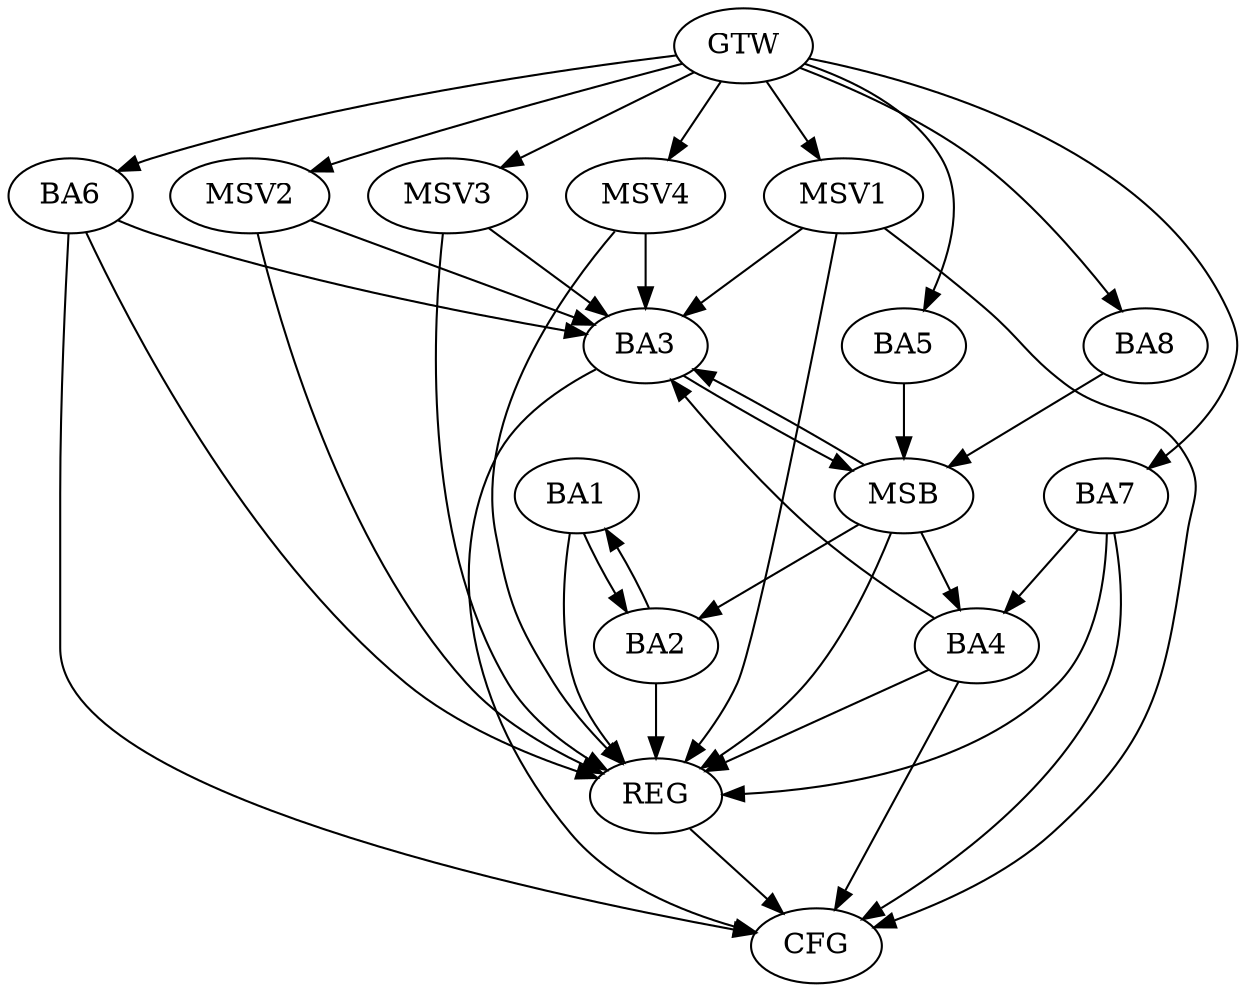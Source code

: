 strict digraph G {
  BA1 [ label="BA1" ];
  BA2 [ label="BA2" ];
  BA3 [ label="BA3" ];
  BA4 [ label="BA4" ];
  BA5 [ label="BA5" ];
  BA6 [ label="BA6" ];
  BA7 [ label="BA7" ];
  BA8 [ label="BA8" ];
  GTW [ label="GTW" ];
  REG [ label="REG" ];
  MSB [ label="MSB" ];
  CFG [ label="CFG" ];
  MSV1 [ label="MSV1" ];
  MSV2 [ label="MSV2" ];
  MSV3 [ label="MSV3" ];
  MSV4 [ label="MSV4" ];
  BA1 -> BA2;
  BA2 -> BA1;
  BA4 -> BA3;
  BA6 -> BA3;
  BA7 -> BA4;
  GTW -> BA5;
  GTW -> BA6;
  GTW -> BA7;
  GTW -> BA8;
  BA1 -> REG;
  BA2 -> REG;
  BA4 -> REG;
  BA6 -> REG;
  BA7 -> REG;
  BA3 -> MSB;
  MSB -> BA2;
  MSB -> REG;
  BA5 -> MSB;
  MSB -> BA4;
  BA8 -> MSB;
  MSB -> BA3;
  BA6 -> CFG;
  BA7 -> CFG;
  BA4 -> CFG;
  BA3 -> CFG;
  REG -> CFG;
  MSV1 -> BA3;
  GTW -> MSV1;
  MSV1 -> REG;
  MSV1 -> CFG;
  MSV2 -> BA3;
  GTW -> MSV2;
  MSV2 -> REG;
  MSV3 -> BA3;
  MSV4 -> BA3;
  GTW -> MSV3;
  MSV3 -> REG;
  GTW -> MSV4;
  MSV4 -> REG;
}

